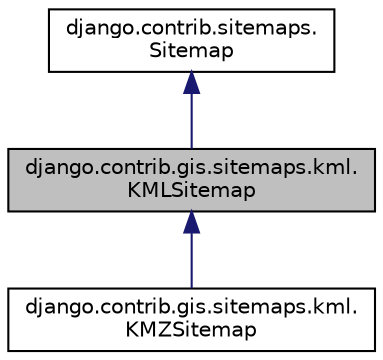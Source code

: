 digraph "django.contrib.gis.sitemaps.kml.KMLSitemap"
{
 // LATEX_PDF_SIZE
  edge [fontname="Helvetica",fontsize="10",labelfontname="Helvetica",labelfontsize="10"];
  node [fontname="Helvetica",fontsize="10",shape=record];
  Node1 [label="django.contrib.gis.sitemaps.kml.\lKMLSitemap",height=0.2,width=0.4,color="black", fillcolor="grey75", style="filled", fontcolor="black",tooltip=" "];
  Node2 -> Node1 [dir="back",color="midnightblue",fontsize="10",style="solid"];
  Node2 [label="django.contrib.sitemaps.\lSitemap",height=0.2,width=0.4,color="black", fillcolor="white", style="filled",URL="$classdjango_1_1contrib_1_1sitemaps_1_1_sitemap.html",tooltip=" "];
  Node1 -> Node3 [dir="back",color="midnightblue",fontsize="10",style="solid"];
  Node3 [label="django.contrib.gis.sitemaps.kml.\lKMZSitemap",height=0.2,width=0.4,color="black", fillcolor="white", style="filled",URL="$classdjango_1_1contrib_1_1gis_1_1sitemaps_1_1kml_1_1_k_m_z_sitemap.html",tooltip=" "];
}
